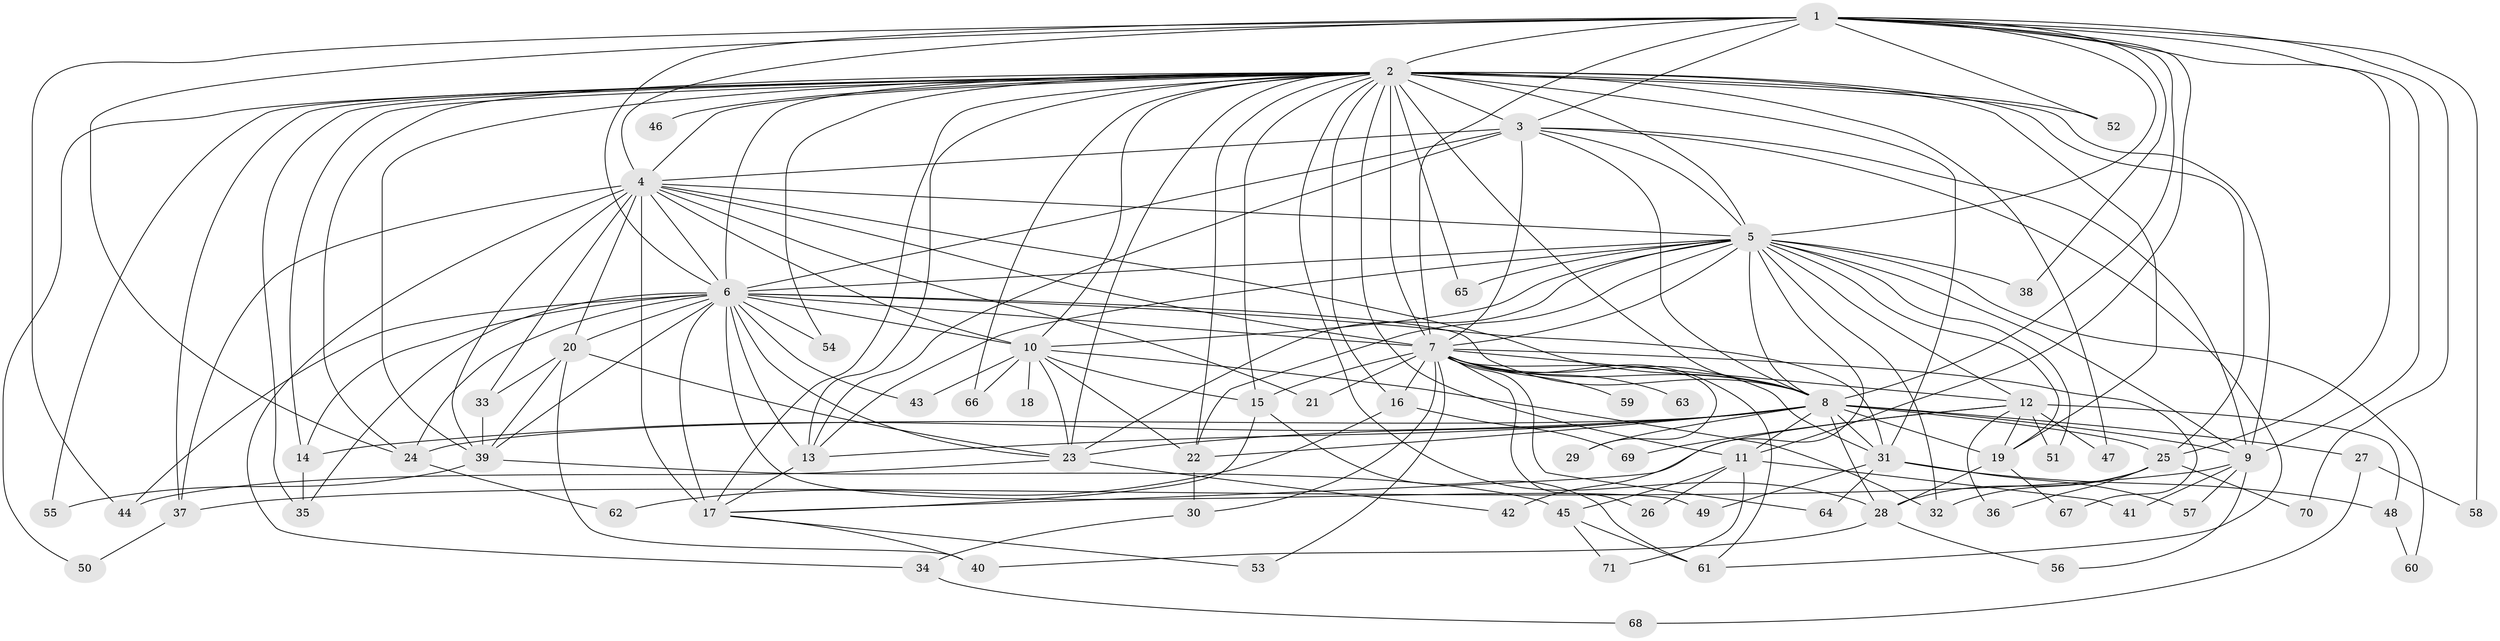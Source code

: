 // original degree distribution, {21: 0.014084507042253521, 17: 0.014084507042253521, 33: 0.007042253521126761, 25: 0.007042253521126761, 27: 0.007042253521126761, 28: 0.007042253521126761, 19: 0.014084507042253521, 3: 0.176056338028169, 11: 0.007042253521126761, 2: 0.5422535211267606, 7: 0.02112676056338028, 9: 0.007042253521126761, 5: 0.04225352112676056, 4: 0.1056338028169014, 6: 0.02112676056338028, 13: 0.007042253521126761}
// Generated by graph-tools (version 1.1) at 2025/34/03/09/25 02:34:53]
// undirected, 71 vertices, 189 edges
graph export_dot {
graph [start="1"]
  node [color=gray90,style=filled];
  1;
  2;
  3;
  4;
  5;
  6;
  7;
  8;
  9;
  10;
  11;
  12;
  13;
  14;
  15;
  16;
  17;
  18;
  19;
  20;
  21;
  22;
  23;
  24;
  25;
  26;
  27;
  28;
  29;
  30;
  31;
  32;
  33;
  34;
  35;
  36;
  37;
  38;
  39;
  40;
  41;
  42;
  43;
  44;
  45;
  46;
  47;
  48;
  49;
  50;
  51;
  52;
  53;
  54;
  55;
  56;
  57;
  58;
  59;
  60;
  61;
  62;
  63;
  64;
  65;
  66;
  67;
  68;
  69;
  70;
  71;
  1 -- 2 [weight=1.0];
  1 -- 3 [weight=1.0];
  1 -- 4 [weight=4.0];
  1 -- 5 [weight=1.0];
  1 -- 6 [weight=1.0];
  1 -- 7 [weight=2.0];
  1 -- 8 [weight=2.0];
  1 -- 9 [weight=1.0];
  1 -- 11 [weight=1.0];
  1 -- 24 [weight=1.0];
  1 -- 25 [weight=2.0];
  1 -- 38 [weight=1.0];
  1 -- 44 [weight=1.0];
  1 -- 52 [weight=1.0];
  1 -- 58 [weight=1.0];
  1 -- 70 [weight=1.0];
  2 -- 3 [weight=20.0];
  2 -- 4 [weight=2.0];
  2 -- 5 [weight=1.0];
  2 -- 6 [weight=2.0];
  2 -- 7 [weight=3.0];
  2 -- 8 [weight=4.0];
  2 -- 9 [weight=1.0];
  2 -- 10 [weight=1.0];
  2 -- 11 [weight=1.0];
  2 -- 13 [weight=1.0];
  2 -- 14 [weight=2.0];
  2 -- 15 [weight=1.0];
  2 -- 16 [weight=2.0];
  2 -- 17 [weight=5.0];
  2 -- 19 [weight=2.0];
  2 -- 22 [weight=1.0];
  2 -- 23 [weight=1.0];
  2 -- 24 [weight=1.0];
  2 -- 25 [weight=2.0];
  2 -- 28 [weight=1.0];
  2 -- 31 [weight=1.0];
  2 -- 35 [weight=1.0];
  2 -- 37 [weight=1.0];
  2 -- 39 [weight=1.0];
  2 -- 46 [weight=2.0];
  2 -- 47 [weight=1.0];
  2 -- 50 [weight=1.0];
  2 -- 52 [weight=1.0];
  2 -- 54 [weight=1.0];
  2 -- 55 [weight=1.0];
  2 -- 65 [weight=2.0];
  2 -- 66 [weight=1.0];
  3 -- 4 [weight=2.0];
  3 -- 5 [weight=1.0];
  3 -- 6 [weight=1.0];
  3 -- 7 [weight=1.0];
  3 -- 8 [weight=3.0];
  3 -- 9 [weight=1.0];
  3 -- 13 [weight=1.0];
  3 -- 61 [weight=1.0];
  4 -- 5 [weight=2.0];
  4 -- 6 [weight=2.0];
  4 -- 7 [weight=2.0];
  4 -- 8 [weight=4.0];
  4 -- 10 [weight=1.0];
  4 -- 17 [weight=9.0];
  4 -- 20 [weight=1.0];
  4 -- 21 [weight=1.0];
  4 -- 33 [weight=1.0];
  4 -- 34 [weight=1.0];
  4 -- 37 [weight=1.0];
  4 -- 39 [weight=1.0];
  5 -- 6 [weight=2.0];
  5 -- 7 [weight=2.0];
  5 -- 8 [weight=3.0];
  5 -- 9 [weight=1.0];
  5 -- 10 [weight=1.0];
  5 -- 12 [weight=1.0];
  5 -- 13 [weight=1.0];
  5 -- 19 [weight=1.0];
  5 -- 22 [weight=1.0];
  5 -- 23 [weight=1.0];
  5 -- 32 [weight=1.0];
  5 -- 38 [weight=1.0];
  5 -- 42 [weight=1.0];
  5 -- 51 [weight=1.0];
  5 -- 60 [weight=1.0];
  5 -- 65 [weight=1.0];
  6 -- 7 [weight=1.0];
  6 -- 8 [weight=2.0];
  6 -- 10 [weight=1.0];
  6 -- 13 [weight=1.0];
  6 -- 14 [weight=1.0];
  6 -- 17 [weight=1.0];
  6 -- 20 [weight=1.0];
  6 -- 23 [weight=1.0];
  6 -- 24 [weight=2.0];
  6 -- 31 [weight=1.0];
  6 -- 35 [weight=1.0];
  6 -- 39 [weight=1.0];
  6 -- 43 [weight=1.0];
  6 -- 44 [weight=1.0];
  6 -- 49 [weight=1.0];
  6 -- 54 [weight=1.0];
  7 -- 8 [weight=2.0];
  7 -- 12 [weight=1.0];
  7 -- 15 [weight=1.0];
  7 -- 16 [weight=1.0];
  7 -- 21 [weight=1.0];
  7 -- 26 [weight=1.0];
  7 -- 29 [weight=1.0];
  7 -- 30 [weight=1.0];
  7 -- 31 [weight=1.0];
  7 -- 53 [weight=1.0];
  7 -- 59 [weight=1.0];
  7 -- 61 [weight=1.0];
  7 -- 63 [weight=1.0];
  7 -- 64 [weight=1.0];
  7 -- 67 [weight=1.0];
  8 -- 9 [weight=1.0];
  8 -- 11 [weight=1.0];
  8 -- 13 [weight=1.0];
  8 -- 14 [weight=1.0];
  8 -- 19 [weight=1.0];
  8 -- 22 [weight=1.0];
  8 -- 23 [weight=1.0];
  8 -- 24 [weight=1.0];
  8 -- 25 [weight=1.0];
  8 -- 27 [weight=2.0];
  8 -- 28 [weight=1.0];
  8 -- 29 [weight=1.0];
  8 -- 31 [weight=1.0];
  9 -- 37 [weight=1.0];
  9 -- 41 [weight=1.0];
  9 -- 56 [weight=1.0];
  9 -- 57 [weight=1.0];
  10 -- 15 [weight=1.0];
  10 -- 18 [weight=1.0];
  10 -- 22 [weight=1.0];
  10 -- 23 [weight=1.0];
  10 -- 32 [weight=1.0];
  10 -- 43 [weight=1.0];
  10 -- 66 [weight=1.0];
  11 -- 26 [weight=1.0];
  11 -- 41 [weight=1.0];
  11 -- 45 [weight=1.0];
  11 -- 71 [weight=1.0];
  12 -- 17 [weight=1.0];
  12 -- 19 [weight=1.0];
  12 -- 36 [weight=1.0];
  12 -- 47 [weight=1.0];
  12 -- 48 [weight=1.0];
  12 -- 51 [weight=1.0];
  12 -- 69 [weight=1.0];
  13 -- 17 [weight=1.0];
  14 -- 35 [weight=1.0];
  15 -- 17 [weight=1.0];
  15 -- 61 [weight=1.0];
  16 -- 62 [weight=1.0];
  16 -- 69 [weight=1.0];
  17 -- 40 [weight=1.0];
  17 -- 53 [weight=1.0];
  19 -- 28 [weight=1.0];
  19 -- 67 [weight=1.0];
  20 -- 23 [weight=1.0];
  20 -- 33 [weight=1.0];
  20 -- 39 [weight=1.0];
  20 -- 40 [weight=1.0];
  22 -- 30 [weight=1.0];
  23 -- 42 [weight=1.0];
  23 -- 44 [weight=2.0];
  24 -- 62 [weight=1.0];
  25 -- 28 [weight=1.0];
  25 -- 32 [weight=1.0];
  25 -- 36 [weight=1.0];
  25 -- 70 [weight=1.0];
  27 -- 58 [weight=1.0];
  27 -- 68 [weight=1.0];
  28 -- 40 [weight=1.0];
  28 -- 56 [weight=1.0];
  30 -- 34 [weight=1.0];
  31 -- 48 [weight=1.0];
  31 -- 49 [weight=1.0];
  31 -- 57 [weight=1.0];
  31 -- 64 [weight=1.0];
  33 -- 39 [weight=1.0];
  34 -- 68 [weight=1.0];
  37 -- 50 [weight=1.0];
  39 -- 45 [weight=1.0];
  39 -- 55 [weight=1.0];
  45 -- 61 [weight=1.0];
  45 -- 71 [weight=1.0];
  48 -- 60 [weight=1.0];
}
